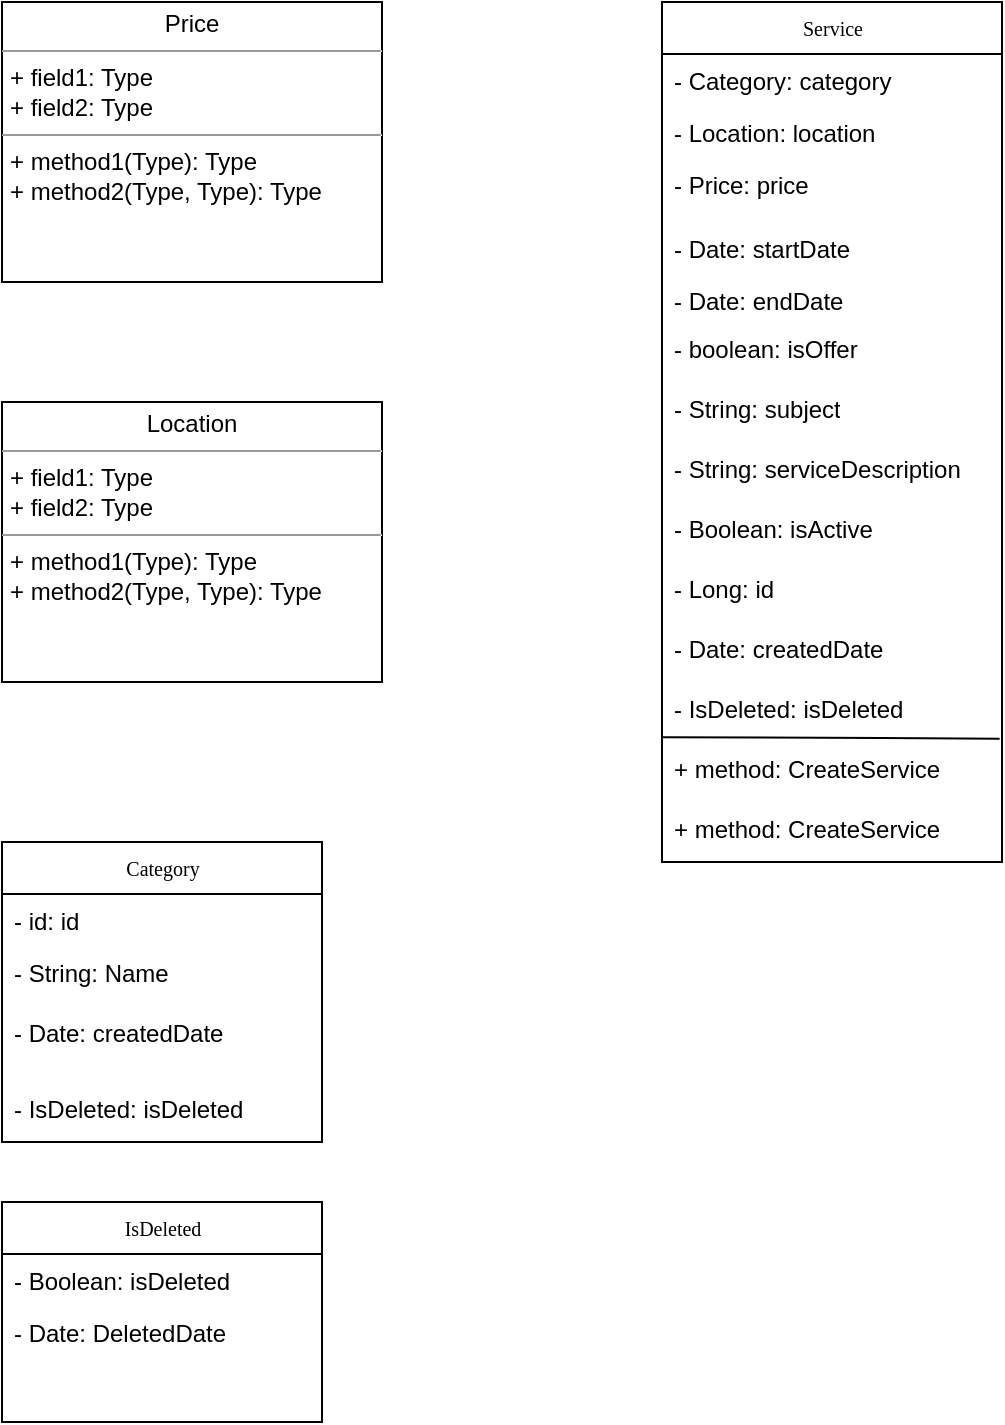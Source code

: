 <mxfile version="12.8.1" type="github">
  <diagram name="Page-1" id="c4acf3e9-155e-7222-9cf6-157b1a14988f">
    <mxGraphModel dx="1888" dy="548" grid="1" gridSize="10" guides="1" tooltips="1" connect="1" arrows="1" fold="1" page="1" pageScale="1" pageWidth="850" pageHeight="1100" background="#ffffff" math="0" shadow="0">
      <root>
        <mxCell id="0" />
        <mxCell id="1" parent="0" />
        <mxCell id="17acba5748e5396b-20" value="Category" style="swimlane;html=1;fontStyle=0;childLayout=stackLayout;horizontal=1;startSize=26;fillColor=none;horizontalStack=0;resizeParent=1;resizeLast=0;collapsible=1;marginBottom=0;swimlaneFillColor=#ffffff;rounded=0;shadow=0;comic=0;labelBackgroundColor=none;strokeWidth=1;fontFamily=Verdana;fontSize=10;align=center;" parent="1" vertex="1">
          <mxGeometry x="-850" y="420" width="160" height="150" as="geometry" />
        </mxCell>
        <mxCell id="17acba5748e5396b-21" value="- id: id" style="text;html=1;strokeColor=none;fillColor=none;align=left;verticalAlign=top;spacingLeft=4;spacingRight=4;whiteSpace=wrap;overflow=hidden;rotatable=0;points=[[0,0.5],[1,0.5]];portConstraint=eastwest;" parent="17acba5748e5396b-20" vertex="1">
          <mxGeometry y="26" width="160" height="26" as="geometry" />
        </mxCell>
        <mxCell id="DxIsQP9263FxMT1ZJkQR-26" value="- String: Name" style="text;html=1;strokeColor=none;fillColor=none;align=left;verticalAlign=top;spacingLeft=4;spacingRight=4;whiteSpace=wrap;overflow=hidden;rotatable=0;points=[[0,0.5],[1,0.5]];portConstraint=eastwest;" vertex="1" parent="17acba5748e5396b-20">
          <mxGeometry y="52" width="160" height="30" as="geometry" />
        </mxCell>
        <mxCell id="DxIsQP9263FxMT1ZJkQR-30" value="- Date: createdDate" style="text;html=1;strokeColor=none;fillColor=none;align=left;verticalAlign=top;spacingLeft=4;spacingRight=4;whiteSpace=wrap;overflow=hidden;rotatable=0;points=[[0,0.5],[1,0.5]];portConstraint=eastwest;" vertex="1" parent="17acba5748e5396b-20">
          <mxGeometry y="82" width="160" height="30" as="geometry" />
        </mxCell>
        <mxCell id="17acba5748e5396b-30" value="Service" style="swimlane;html=1;fontStyle=0;childLayout=stackLayout;horizontal=1;startSize=26;fillColor=none;horizontalStack=0;resizeParent=1;resizeLast=0;collapsible=1;marginBottom=0;swimlaneFillColor=#ffffff;rounded=0;shadow=0;comic=0;labelBackgroundColor=none;strokeWidth=1;fontFamily=Verdana;fontSize=10;align=center;" parent="1" vertex="1">
          <mxGeometry x="-520" width="170" height="430" as="geometry" />
        </mxCell>
        <mxCell id="17acba5748e5396b-31" value="- Category: category" style="text;html=1;strokeColor=none;fillColor=none;align=left;verticalAlign=top;spacingLeft=4;spacingRight=4;whiteSpace=wrap;overflow=hidden;rotatable=0;points=[[0,0.5],[1,0.5]];portConstraint=eastwest;" parent="17acba5748e5396b-30" vertex="1">
          <mxGeometry y="26" width="170" height="26" as="geometry" />
        </mxCell>
        <mxCell id="17acba5748e5396b-32" value="- Location: location" style="text;html=1;strokeColor=none;fillColor=none;align=left;verticalAlign=top;spacingLeft=4;spacingRight=4;whiteSpace=wrap;overflow=hidden;rotatable=0;points=[[0,0.5],[1,0.5]];portConstraint=eastwest;" parent="17acba5748e5396b-30" vertex="1">
          <mxGeometry y="52" width="170" height="26" as="geometry" />
        </mxCell>
        <mxCell id="17acba5748e5396b-33" value="- Price: price" style="text;html=1;strokeColor=none;fillColor=none;align=left;verticalAlign=top;spacingLeft=4;spacingRight=4;whiteSpace=wrap;overflow=hidden;rotatable=0;points=[[0,0.5],[1,0.5]];portConstraint=eastwest;" parent="17acba5748e5396b-30" vertex="1">
          <mxGeometry y="78" width="170" height="32" as="geometry" />
        </mxCell>
        <mxCell id="zWuEhCJksEVTQqrsZCxa-1" value="- Date: startDate" style="text;html=1;strokeColor=none;fillColor=none;align=left;verticalAlign=top;spacingLeft=4;spacingRight=4;whiteSpace=wrap;overflow=hidden;rotatable=0;points=[[0,0.5],[1,0.5]];portConstraint=eastwest;" parent="17acba5748e5396b-30" vertex="1">
          <mxGeometry y="110" width="170" height="26" as="geometry" />
        </mxCell>
        <mxCell id="zWuEhCJksEVTQqrsZCxa-2" value="- Date: endDate" style="text;html=1;strokeColor=none;fillColor=none;align=left;verticalAlign=top;spacingLeft=4;spacingRight=4;whiteSpace=wrap;overflow=hidden;rotatable=0;points=[[0,0.5],[1,0.5]];portConstraint=eastwest;" parent="17acba5748e5396b-30" vertex="1">
          <mxGeometry y="136" width="170" height="24" as="geometry" />
        </mxCell>
        <mxCell id="zWuEhCJksEVTQqrsZCxa-3" value="- boolean: isOffer" style="text;html=1;strokeColor=none;fillColor=none;align=left;verticalAlign=top;spacingLeft=4;spacingRight=4;whiteSpace=wrap;overflow=hidden;rotatable=0;points=[[0,0.5],[1,0.5]];portConstraint=eastwest;" parent="17acba5748e5396b-30" vertex="1">
          <mxGeometry y="160" width="170" height="30" as="geometry" />
        </mxCell>
        <mxCell id="zWuEhCJksEVTQqrsZCxa-5" value="- String: subject" style="text;html=1;strokeColor=none;fillColor=none;align=left;verticalAlign=top;spacingLeft=4;spacingRight=4;whiteSpace=wrap;overflow=hidden;rotatable=0;points=[[0,0.5],[1,0.5]];portConstraint=eastwest;" parent="17acba5748e5396b-30" vertex="1">
          <mxGeometry y="190" width="170" height="30" as="geometry" />
        </mxCell>
        <mxCell id="zWuEhCJksEVTQqrsZCxa-6" value="- String: serviceDescription" style="text;html=1;strokeColor=none;fillColor=none;align=left;verticalAlign=top;spacingLeft=4;spacingRight=4;whiteSpace=wrap;overflow=hidden;rotatable=0;points=[[0,0.5],[1,0.5]];portConstraint=eastwest;" parent="17acba5748e5396b-30" vertex="1">
          <mxGeometry y="220" width="170" height="30" as="geometry" />
        </mxCell>
        <mxCell id="zWuEhCJksEVTQqrsZCxa-8" value="- Boolean: isActive" style="text;html=1;strokeColor=none;fillColor=none;align=left;verticalAlign=top;spacingLeft=4;spacingRight=4;whiteSpace=wrap;overflow=hidden;rotatable=0;points=[[0,0.5],[1,0.5]];portConstraint=eastwest;" parent="17acba5748e5396b-30" vertex="1">
          <mxGeometry y="250" width="170" height="30" as="geometry" />
        </mxCell>
        <mxCell id="zWuEhCJksEVTQqrsZCxa-9" value="- Long: id" style="text;html=1;strokeColor=none;fillColor=none;align=left;verticalAlign=top;spacingLeft=4;spacingRight=4;whiteSpace=wrap;overflow=hidden;rotatable=0;points=[[0,0.5],[1,0.5]];portConstraint=eastwest;" parent="17acba5748e5396b-30" vertex="1">
          <mxGeometry y="280" width="170" height="30" as="geometry" />
        </mxCell>
        <mxCell id="zWuEhCJksEVTQqrsZCxa-10" value="- Date: createdDate" style="text;html=1;strokeColor=none;fillColor=none;align=left;verticalAlign=top;spacingLeft=4;spacingRight=4;whiteSpace=wrap;overflow=hidden;rotatable=0;points=[[0,0.5],[1,0.5]];portConstraint=eastwest;" parent="17acba5748e5396b-30" vertex="1">
          <mxGeometry y="310" width="170" height="30" as="geometry" />
        </mxCell>
        <mxCell id="DxIsQP9263FxMT1ZJkQR-3" value="" style="endArrow=none;html=1;exitX=0;exitY=1.02;exitDx=0;exitDy=0;exitPerimeter=0;entryX=0.993;entryY=1.047;entryDx=0;entryDy=0;entryPerimeter=0;" edge="1" parent="17acba5748e5396b-30">
          <mxGeometry width="50" height="50" relative="1" as="geometry">
            <mxPoint y="367.6" as="sourcePoint" />
            <mxPoint x="168.81" y="368.41" as="targetPoint" />
            <Array as="points">
              <mxPoint x="120" y="368" />
            </Array>
          </mxGeometry>
        </mxCell>
        <mxCell id="DxIsQP9263FxMT1ZJkQR-5" value="- IsDeleted: isDeleted" style="text;html=1;strokeColor=none;fillColor=none;align=left;verticalAlign=top;spacingLeft=4;spacingRight=4;whiteSpace=wrap;overflow=hidden;rotatable=0;points=[[0,0.5],[1,0.5]];portConstraint=eastwest;" vertex="1" parent="17acba5748e5396b-30">
          <mxGeometry y="340" width="170" height="30" as="geometry" />
        </mxCell>
        <mxCell id="DxIsQP9263FxMT1ZJkQR-4" value="+ method: CreateService" style="text;html=1;strokeColor=none;fillColor=none;align=left;verticalAlign=top;spacingLeft=4;spacingRight=4;whiteSpace=wrap;overflow=hidden;rotatable=0;points=[[0,0.5],[1,0.5]];portConstraint=eastwest;" vertex="1" parent="17acba5748e5396b-30">
          <mxGeometry y="370" width="170" height="30" as="geometry" />
        </mxCell>
        <mxCell id="DxIsQP9263FxMT1ZJkQR-7" value="+ method: CreateService" style="text;html=1;strokeColor=none;fillColor=none;align=left;verticalAlign=top;spacingLeft=4;spacingRight=4;whiteSpace=wrap;overflow=hidden;rotatable=0;points=[[0,0.5],[1,0.5]];portConstraint=eastwest;" vertex="1" parent="17acba5748e5396b-30">
          <mxGeometry y="400" width="170" height="30" as="geometry" />
        </mxCell>
        <mxCell id="5d2195bd80daf111-10" value="&lt;p style=&quot;margin: 0px ; margin-top: 4px ; text-align: center&quot;&gt;Location&lt;/p&gt;&lt;hr size=&quot;1&quot;&gt;&lt;p style=&quot;margin: 0px ; margin-left: 4px&quot;&gt;+ field1: Type&lt;br&gt;+ field2: Type&lt;/p&gt;&lt;hr size=&quot;1&quot;&gt;&lt;p style=&quot;margin: 0px ; margin-left: 4px&quot;&gt;+ method1(Type): Type&lt;br&gt;+ method2(Type, Type): Type&lt;/p&gt;" style="verticalAlign=top;align=left;overflow=fill;fontSize=12;fontFamily=Helvetica;html=1;rounded=0;shadow=0;comic=0;labelBackgroundColor=none;strokeWidth=1" parent="1" vertex="1">
          <mxGeometry x="-850" y="200" width="190" height="140" as="geometry" />
        </mxCell>
        <mxCell id="5d2195bd80daf111-15" value="&lt;p style=&quot;margin: 0px ; margin-top: 4px ; text-align: center&quot;&gt;Price&lt;/p&gt;&lt;hr size=&quot;1&quot;&gt;&lt;p style=&quot;margin: 0px ; margin-left: 4px&quot;&gt;+ field1: Type&lt;br&gt;+ field2: Type&lt;/p&gt;&lt;hr size=&quot;1&quot;&gt;&lt;p style=&quot;margin: 0px ; margin-left: 4px&quot;&gt;+ method1(Type): Type&lt;br&gt;+ method2(Type, Type): Type&lt;/p&gt;" style="verticalAlign=top;align=left;overflow=fill;fontSize=12;fontFamily=Helvetica;html=1;rounded=0;shadow=0;comic=0;labelBackgroundColor=none;strokeWidth=1" parent="1" vertex="1">
          <mxGeometry x="-850" width="190" height="140" as="geometry" />
        </mxCell>
        <mxCell id="DxIsQP9263FxMT1ZJkQR-24" value="- IsDeleted: isDeleted" style="text;html=1;strokeColor=none;fillColor=none;align=left;verticalAlign=top;spacingLeft=4;spacingRight=4;whiteSpace=wrap;overflow=hidden;rotatable=0;points=[[0,0.5],[1,0.5]];portConstraint=eastwest;" vertex="1" parent="1">
          <mxGeometry x="-850" y="540" width="160" height="30" as="geometry" />
        </mxCell>
        <mxCell id="DxIsQP9263FxMT1ZJkQR-27" value="IsDeleted" style="swimlane;html=1;fontStyle=0;childLayout=stackLayout;horizontal=1;startSize=26;fillColor=none;horizontalStack=0;resizeParent=1;resizeLast=0;collapsible=1;marginBottom=0;swimlaneFillColor=#ffffff;rounded=0;shadow=0;comic=0;labelBackgroundColor=none;strokeWidth=1;fontFamily=Verdana;fontSize=10;align=center;" vertex="1" parent="1">
          <mxGeometry x="-850" y="600" width="160" height="110" as="geometry" />
        </mxCell>
        <mxCell id="DxIsQP9263FxMT1ZJkQR-28" value="- Boolean: isDeleted" style="text;html=1;strokeColor=none;fillColor=none;align=left;verticalAlign=top;spacingLeft=4;spacingRight=4;whiteSpace=wrap;overflow=hidden;rotatable=0;points=[[0,0.5],[1,0.5]];portConstraint=eastwest;" vertex="1" parent="DxIsQP9263FxMT1ZJkQR-27">
          <mxGeometry y="26" width="160" height="26" as="geometry" />
        </mxCell>
        <mxCell id="DxIsQP9263FxMT1ZJkQR-29" value="- Date: DeletedDate" style="text;html=1;strokeColor=none;fillColor=none;align=left;verticalAlign=top;spacingLeft=4;spacingRight=4;whiteSpace=wrap;overflow=hidden;rotatable=0;points=[[0,0.5],[1,0.5]];portConstraint=eastwest;" vertex="1" parent="DxIsQP9263FxMT1ZJkQR-27">
          <mxGeometry y="52" width="160" height="26" as="geometry" />
        </mxCell>
      </root>
    </mxGraphModel>
  </diagram>
</mxfile>
